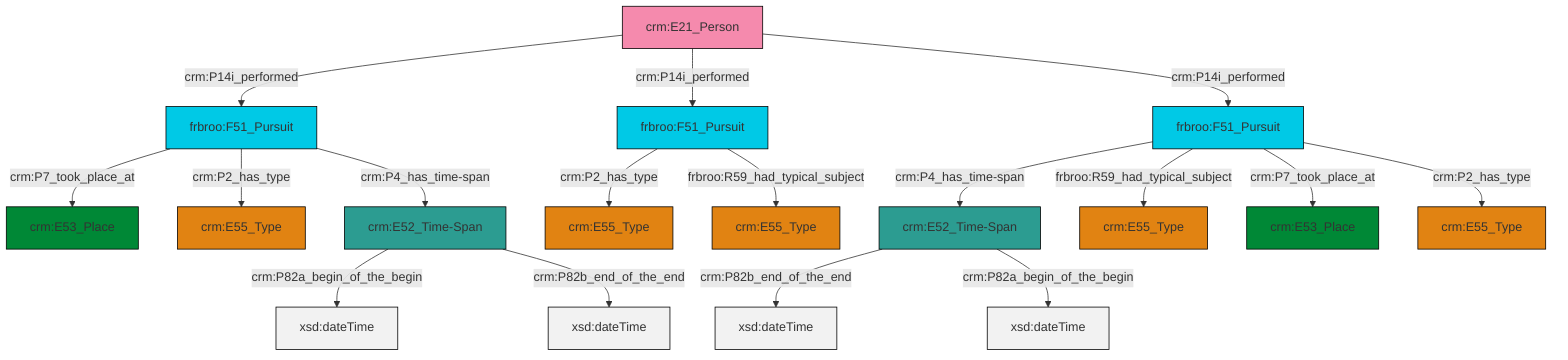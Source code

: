 graph TD
classDef Literal fill:#f2f2f2,stroke:#000000;
classDef CRM_Entity fill:#FFFFFF,stroke:#000000;
classDef Temporal_Entity fill:#00C9E6, stroke:#000000;
classDef Type fill:#E18312, stroke:#000000;
classDef Time-Span fill:#2C9C91, stroke:#000000;
classDef Appellation fill:#FFEB7F, stroke:#000000;
classDef Place fill:#008836, stroke:#000000;
classDef Persistent_Item fill:#B266B2, stroke:#000000;
classDef Conceptual_Object fill:#FFD700, stroke:#000000;
classDef Physical_Thing fill:#D2B48C, stroke:#000000;
classDef Actor fill:#f58aad, stroke:#000000;
classDef PC_Classes fill:#4ce600, stroke:#000000;
classDef Multi fill:#cccccc,stroke:#000000;

0["frbroo:F51_Pursuit"]:::Temporal_Entity -->|crm:P4_has_time-span| 1["crm:E52_Time-Span"]:::Time-Span
1["crm:E52_Time-Span"]:::Time-Span -->|crm:P82b_end_of_the_end| 2[xsd:dateTime]:::Literal
5["frbroo:F51_Pursuit"]:::Temporal_Entity -->|crm:P7_took_place_at| 6["crm:E53_Place"]:::Place
5["frbroo:F51_Pursuit"]:::Temporal_Entity -->|crm:P2_has_type| 7["crm:E55_Type"]:::Type
0["frbroo:F51_Pursuit"]:::Temporal_Entity -->|frbroo:R59_had_typical_subject| 8["crm:E55_Type"]:::Type
3["frbroo:F51_Pursuit"]:::Temporal_Entity -->|crm:P2_has_type| 9["crm:E55_Type"]:::Type
12["crm:E52_Time-Span"]:::Time-Span -->|crm:P82a_begin_of_the_begin| 14[xsd:dateTime]:::Literal
0["frbroo:F51_Pursuit"]:::Temporal_Entity -->|crm:P7_took_place_at| 16["crm:E53_Place"]:::Place
12["crm:E52_Time-Span"]:::Time-Span -->|crm:P82b_end_of_the_end| 18[xsd:dateTime]:::Literal
3["frbroo:F51_Pursuit"]:::Temporal_Entity -->|frbroo:R59_had_typical_subject| 19["crm:E55_Type"]:::Type
1["crm:E52_Time-Span"]:::Time-Span -->|crm:P82a_begin_of_the_begin| 26[xsd:dateTime]:::Literal
0["frbroo:F51_Pursuit"]:::Temporal_Entity -->|crm:P2_has_type| 10["crm:E55_Type"]:::Type
24["crm:E21_Person"]:::Actor -->|crm:P14i_performed| 5["frbroo:F51_Pursuit"]:::Temporal_Entity
24["crm:E21_Person"]:::Actor -->|crm:P14i_performed| 3["frbroo:F51_Pursuit"]:::Temporal_Entity
24["crm:E21_Person"]:::Actor -->|crm:P14i_performed| 0["frbroo:F51_Pursuit"]:::Temporal_Entity
5["frbroo:F51_Pursuit"]:::Temporal_Entity -->|crm:P4_has_time-span| 12["crm:E52_Time-Span"]:::Time-Span